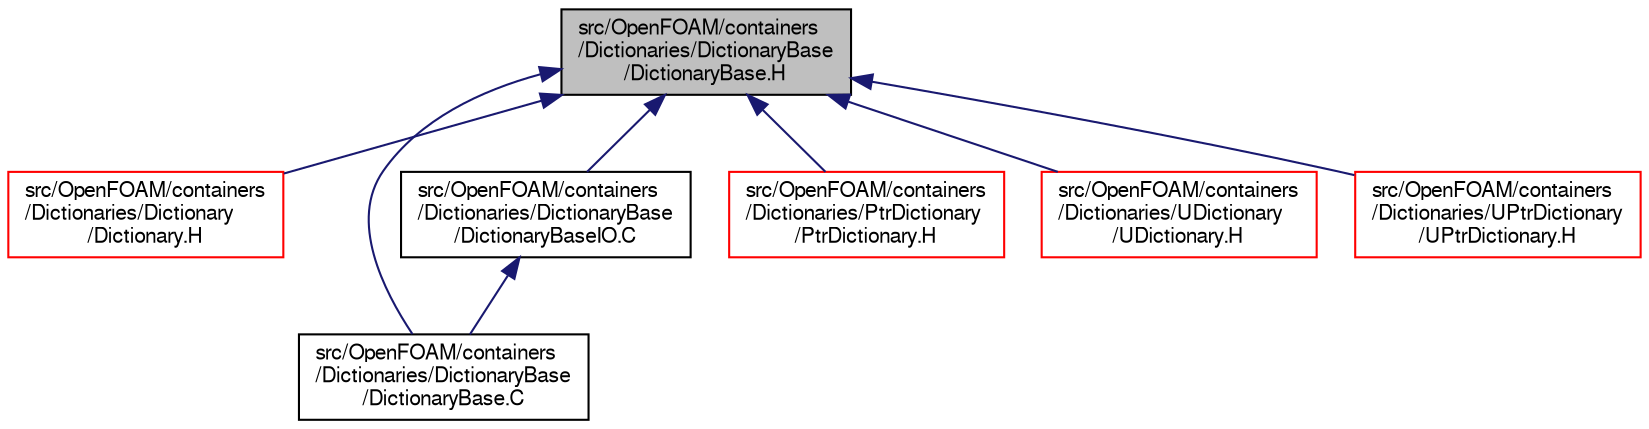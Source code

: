 digraph "src/OpenFOAM/containers/Dictionaries/DictionaryBase/DictionaryBase.H"
{
  bgcolor="transparent";
  edge [fontname="FreeSans",fontsize="10",labelfontname="FreeSans",labelfontsize="10"];
  node [fontname="FreeSans",fontsize="10",shape=record];
  Node55 [label="src/OpenFOAM/containers\l/Dictionaries/DictionaryBase\l/DictionaryBase.H",height=0.2,width=0.4,color="black", fillcolor="grey75", style="filled", fontcolor="black"];
  Node55 -> Node56 [dir="back",color="midnightblue",fontsize="10",style="solid",fontname="FreeSans"];
  Node56 [label="src/OpenFOAM/containers\l/Dictionaries/Dictionary\l/Dictionary.H",height=0.2,width=0.4,color="red",URL="$a08429.html"];
  Node55 -> Node62 [dir="back",color="midnightblue",fontsize="10",style="solid",fontname="FreeSans"];
  Node62 [label="src/OpenFOAM/containers\l/Dictionaries/DictionaryBase\l/DictionaryBase.C",height=0.2,width=0.4,color="black",URL="$a08432.html"];
  Node55 -> Node63 [dir="back",color="midnightblue",fontsize="10",style="solid",fontname="FreeSans"];
  Node63 [label="src/OpenFOAM/containers\l/Dictionaries/DictionaryBase\l/DictionaryBaseIO.C",height=0.2,width=0.4,color="black",URL="$a08438.html",tooltip="Reads the data description and data portions of a DictionaryBase File. "];
  Node63 -> Node62 [dir="back",color="midnightblue",fontsize="10",style="solid",fontname="FreeSans"];
  Node55 -> Node64 [dir="back",color="midnightblue",fontsize="10",style="solid",fontname="FreeSans"];
  Node64 [label="src/OpenFOAM/containers\l/Dictionaries/PtrDictionary\l/PtrDictionary.H",height=0.2,width=0.4,color="red",URL="$a08444.html"];
  Node55 -> Node79 [dir="back",color="midnightblue",fontsize="10",style="solid",fontname="FreeSans"];
  Node79 [label="src/OpenFOAM/containers\l/Dictionaries/UDictionary\l/UDictionary.H",height=0.2,width=0.4,color="red",URL="$a08450.html"];
  Node55 -> Node81 [dir="back",color="midnightblue",fontsize="10",style="solid",fontname="FreeSans"];
  Node81 [label="src/OpenFOAM/containers\l/Dictionaries/UPtrDictionary\l/UPtrDictionary.H",height=0.2,width=0.4,color="red",URL="$a08456.html"];
}
